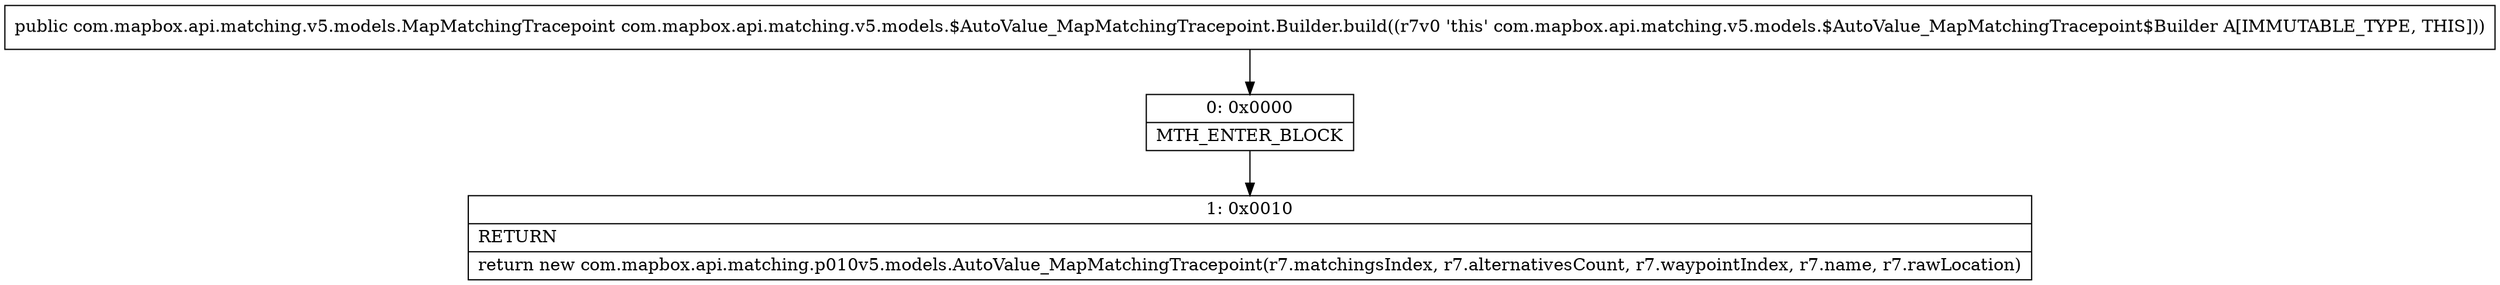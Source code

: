 digraph "CFG forcom.mapbox.api.matching.v5.models.$AutoValue_MapMatchingTracepoint.Builder.build()Lcom\/mapbox\/api\/matching\/v5\/models\/MapMatchingTracepoint;" {
Node_0 [shape=record,label="{0\:\ 0x0000|MTH_ENTER_BLOCK\l}"];
Node_1 [shape=record,label="{1\:\ 0x0010|RETURN\l|return new com.mapbox.api.matching.p010v5.models.AutoValue_MapMatchingTracepoint(r7.matchingsIndex, r7.alternativesCount, r7.waypointIndex, r7.name, r7.rawLocation)\l}"];
MethodNode[shape=record,label="{public com.mapbox.api.matching.v5.models.MapMatchingTracepoint com.mapbox.api.matching.v5.models.$AutoValue_MapMatchingTracepoint.Builder.build((r7v0 'this' com.mapbox.api.matching.v5.models.$AutoValue_MapMatchingTracepoint$Builder A[IMMUTABLE_TYPE, THIS])) }"];
MethodNode -> Node_0;
Node_0 -> Node_1;
}


